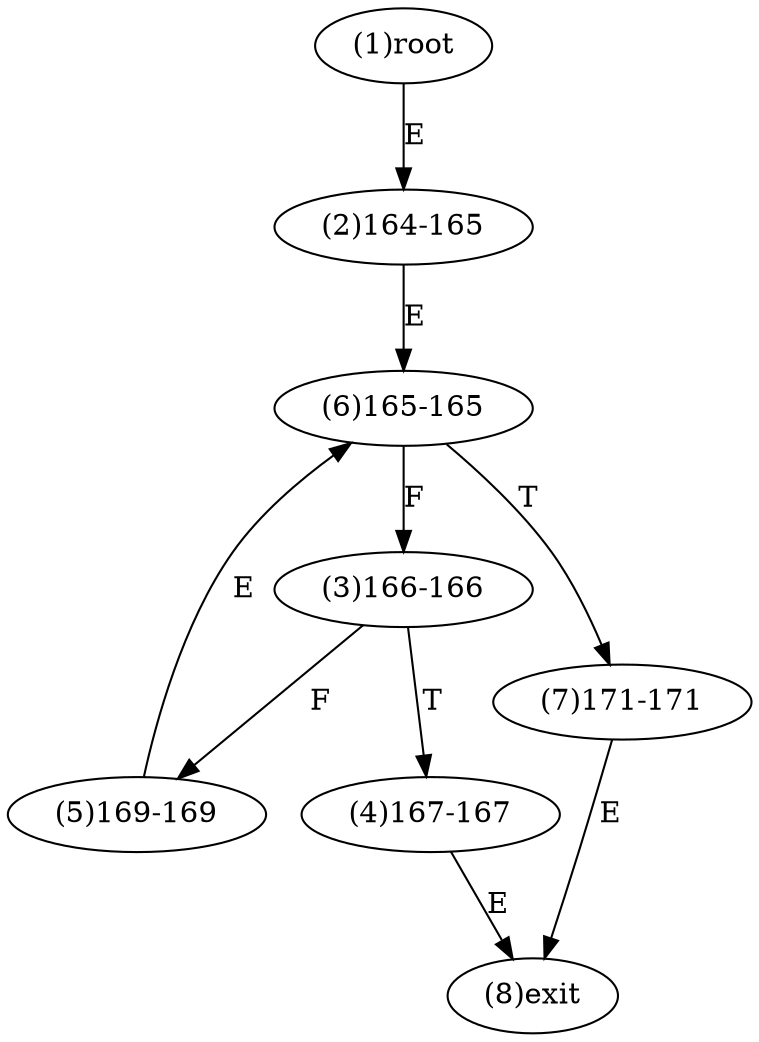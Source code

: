 digraph "" { 
1[ label="(1)root"];
2[ label="(2)164-165"];
3[ label="(3)166-166"];
4[ label="(4)167-167"];
5[ label="(5)169-169"];
6[ label="(6)165-165"];
7[ label="(7)171-171"];
8[ label="(8)exit"];
1->2[ label="E"];
2->6[ label="E"];
3->5[ label="F"];
3->4[ label="T"];
4->8[ label="E"];
5->6[ label="E"];
6->3[ label="F"];
6->7[ label="T"];
7->8[ label="E"];
}